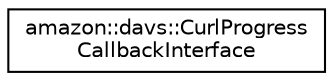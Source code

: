 digraph "Graphical Class Hierarchy"
{
 // LATEX_PDF_SIZE
  edge [fontname="Helvetica",fontsize="10",labelfontname="Helvetica",labelfontsize="10"];
  node [fontname="Helvetica",fontsize="10",shape=record];
  rankdir="LR";
  Node0 [label="amazon::davs::CurlProgress\lCallbackInterface",height=0.2,width=0.4,color="black", fillcolor="white", style="filled",URL="$classamazon_1_1davs_1_1_curl_progress_callback_interface.html",tooltip=" "];
}
